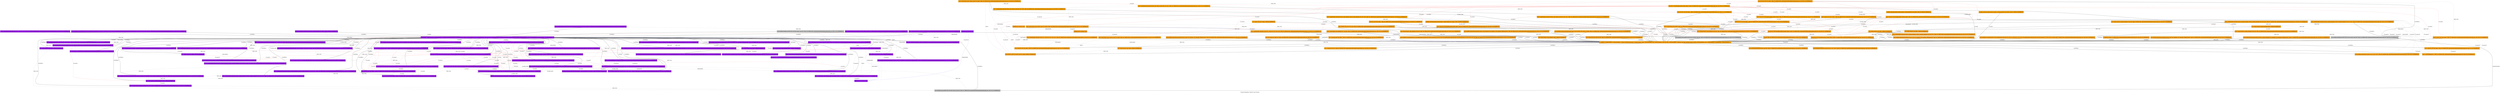 strict graph "Program Dependency Graph for 'main' function" {
label="Program Dependency Graph for 'main' function";
Node0x55dcabbe14e0 [fillcolor=purple, label="{GLOBAL_VALUE:@_notify_next_tag.inited = internal global i32 0, align 4, !dbg !0, DBGLOC  ENDDBGLOC}", shape="record", side="purple/purple", style=filled];
Node0x55a1f1fc6690 [fillcolor=orange, label="{  %3 = alloca %struct._tag, align 1, DBGLOC  ENDDBGLOC}", shape="record", side="orange/orange", style=filled];
Node0x55a1f1fc6d20 [fillcolor=orange, label="{  %35 = getelementptr inbounds %struct._tag, %struct._tag* %34, i32 0, i32 1, !dbg !133, DBGLOC file ./partitioned/multithreaded/orange/orange_rpc.c line 210 col 12 ENDDBGLOC}", shape="record", side="orange/orange", style=filled];
Node0x55dcabbc1950 [dbginfo="Name: xdc_blocking_recv on line 211 column 5 in file ./partitioned/multithreaded/purple/purple_rpc.c (local)", fillcolor="gray", label="{  call void @xdc_blocking_recv(i8* %37, i8* %38, %struct._tag* %4), !dbg !120, DBGLOC file ./partitioned/multithreaded/purple/purple_rpc.c line 211 col 5 ENDDBGLOC}", shape="record", side="purple/purple", style="filled"];
Node0x55a1f1fc65d0 [fillcolor=orange, label="{  call void @llvm.dbg.declare(metadata %struct._tag** %2, metadata !128, metadata !DIExpression()), !dbg !129, DBGLOC file ./partitioned/multithreaded/orange/orange_rpc.c line 148 col 32 ENDDBGLOC}", shape="record", side="orange/orange", style=filled];
Node0x55dcabbc1d40 [fillcolor=purple, label="{  %16 = getelementptr inbounds \{ i64, i32 \}, \{ i64, i32 \}* %7, i32 0, i32 0, !dbg !99, DBGLOC file ./partitioned/multithreaded/purple/purple_rpc.c line 196 col 19 ENDDBGLOC}", shape="record", side="purple/purple", style=filled];
Node0x55dcabbc1ec0 [fillcolor=purple, label="{  call void @llvm.var.annotation(i8* %8, i8* getelementptr inbounds ([12 x i8], [12 x i8]* @.str.3, i32 0, i32 0), i8* getelementptr inbounds ([48 x i8], [48 x i8]* @.str.1.4, i32 0, i32 0), i32 169), !dbg !81, DBGLOC file ./partitioned/multithreaded/purple/purple_rpc.c line 169 col 5 ENDDBGLOC}", shape="record", side="purple/purple", style=filled];
Node0x55a1f1faf310 [fillcolor=orange, label="{  %13 = call i8* @xdc_pub_socket(), !dbg !112, DBGLOC file ./partitioned/multithreaded/orange/orange_rpc.c line 190 col 19 ENDDBGLOC}", shape="record", side="orange/orange", style=filled];
Node0x55a1f1fe4610 [fillcolor=orange, label="{GLOBAL_VALUE:@_handle_nextrpc.ssocket = internal global i8* null, align 8, !dbg !47, DBGLOC  ENDDBGLOC}", shape="record", side="orange/orange", style=filled];
Node0x55a1f1fc6a80 [fillcolor=orange, label="{  %7 = alloca \{ i64, i32 \}, align 1, DBGLOC  ENDDBGLOC}", shape="record", side="orange/orange", style=filled];
Node0x55dcabbc29d0 [fillcolor=purple, label="{  %32 = getelementptr inbounds %struct._tag, %struct._tag* %31, i32 0, i32 2, !dbg !112, DBGLOC file ./partitioned/multithreaded/purple/purple_rpc.c line 202 col 22 ENDDBGLOC}", shape="record", side="purple/purple", style=filled];
Node0x55dcabbc17d0 [fillcolor=purple, label="{  %31 = load %struct._tag*, %struct._tag** %2, align 8, !dbg !111, DBGLOC file ./partitioned/multithreaded/purple/purple_rpc.c line 202 col 15 ENDDBGLOC}", shape="record", side="purple/purple", style=filled];
Node0x55dcabbc1e90 [fillcolor=purple, label="{  %11 = icmp ne i32 %10, 0, !dbg !92, DBGLOC file ./partitioned/multithreaded/purple/purple_rpc.c line 193 col 10 ENDDBGLOC}", shape="record", side="purple/purple", style=filled];
Node0x55dcabbc39e0 [color="blue", fillcolor=purple, label="{FORMAL_IN: 0 %struct._tag*}", shape="record", side="purple/purple", style=filled];
Node0x55a1f1fc68a0 [fillcolor=orange, label="{  %8 = bitcast %struct._nextrpc_datatype* %5 to i8*, !dbg !97, DBGLOC file ./partitioned/multithreaded/orange/orange_rpc.c line 169 col 5 ENDDBGLOC}", shape="record", side="orange/orange", style=filled];
Node0x55a1f1fc6780 [fillcolor=orange, label="{  %4 = alloca %struct._tag, align 1, DBGLOC  ENDDBGLOC}", shape="record", side="orange/orange", style=filled];
Node0x55dcabbc2e50 [fillcolor=purple, label="{\<\<ENTRY\>\> _notify_next_tag \<\<0x55dcabb6b140\> = distinct !DISubprogram(name: \"_notify_next_tag\", scope: \<0x55dcabb6c470\>, file: \<0x55dcabb6c470\>, line: 148, type: \<0x55dcabb6caa0\>, scopeLine: 148, flags: DIFlagPrototyped, spFlags: DISPFlagDefinition, unit: \<0x55dcabb6b258\>, retainedNodes: \<0x55dcabb6b050\>)\>}", shape="record", side="purple/purple", style=filled];
Node0x55a1f1fc6630 [fillcolor=orange, label="{  %30 = load %struct._tag*, %struct._tag** %2, align 8, !dbg !128, DBGLOC file ./partitioned/multithreaded/orange/orange_rpc.c line 209 col 5 ENDDBGLOC}", shape="record", side="orange/orange", style=filled];
Node0x55dcabbc2710 [fillcolor=purple, label="{  %20 = call i8* @xdc_sub_socket_non_blocking(i64 %17, i32 %19, i32 1000), !dbg !99, DBGLOC file ./partitioned/multithreaded/purple/purple_rpc.c line 196 col 19 ENDDBGLOC}", shape="record", side="purple/purple", style=filled];
Node0x55a1f1fc69c0 [fillcolor=orange, label="{  call void @llvm.dbg.declare(metadata %struct._okay_datatype* %6, metadata !159, metadata !DIExpression()), !dbg !165, DBGLOC file ./partitioned/multithreaded/orange/orange_rpc.c line 174 col 19 ENDDBGLOC}", shape="record", side="orange/orange", style=filled];
Node0x55a1f1fb0a80 [fillcolor=orange, label="{  store i32 %29, i32* %31, align 1, !dbg !130, DBGLOC file ./partitioned/multithreaded/orange/orange_rpc.c line 209 col 16 ENDDBGLOC}", shape="record", side="orange/orange", style=filled];
Node0x55a1f1fcb2d0 [fillcolor=orange, label="{  %20 = call i8* @xdc_sub_socket(i64 %17, i32 %19), !dbg !114, DBGLOC file ./partitioned/multithreaded/orange/orange_rpc.c line 191 col 19 ENDDBGLOC}", shape="record", side="orange/orange", style=filled];
Node0x55dcabbc1710 [fillcolor=purple, label="{  %23 = load %struct._tag*, %struct._tag** %2, align 8, !dbg !103, DBGLOC file ./partitioned/multithreaded/purple/purple_rpc.c line 200 col 15 ENDDBGLOC}", shape="record", side="purple/purple", style=filled];
Node0x55dcabbc23c0 [fillcolor=purple, label="{  %25 = load i32, i32* %24, align 1, !dbg !104, DBGLOC file ./partitioned/multithreaded/purple/purple_rpc.c line 200 col 22 ENDDBGLOC}", shape="record", side="purple/purple", style=filled];
Node0x55a1f1fc68d0 [fillcolor=orange, label="{  %28 = getelementptr inbounds %struct._nextrpc_datatype, %struct._nextrpc_datatype* %5, i32 0, i32 0, !dbg !127, DBGLOC file ./partitioned/multithreaded/orange/orange_rpc.c line 209 col 22 ENDDBGLOC}", shape="record", side="orange/orange", style=filled];
Node0x55dcabbc2100 [fillcolor=purple, label="{  store i32 %25, i32* %26, align 1, !dbg !106, DBGLOC file ./partitioned/multithreaded/purple/purple_rpc.c line 200 col 13 ENDDBGLOC}", shape="record", side="purple/purple", style=filled];
Node0x55a1f1fc66c0 [fillcolor=orange, label="{  call void @llvm.dbg.declare(metadata %struct._tag* %3, metadata !130, metadata !DIExpression()), !dbg !131, DBGLOC file ./partitioned/multithreaded/orange/orange_rpc.c line 164 col 14 ENDDBGLOC}", shape="record", side="orange/orange", style=filled];
Node0x55a1f1fc69f0 [fillcolor=orange, label="{  %9 = bitcast %struct._okay_datatype* %6 to i8*, !dbg !105, DBGLOC file ./partitioned/multithreaded/orange/orange_rpc.c line 174 col 5 ENDDBGLOC}", shape="record", side="orange/orange", style=filled];
Node0x55a1f1fc6f70 [fillcolor=orange, label="{  %39 = getelementptr inbounds %struct._tag, %struct._tag* %38, i32 0, i32 2, !dbg !137, DBGLOC file ./partitioned/multithreaded/orange/orange_rpc.c line 211 col 12 ENDDBGLOC}", shape="record", side="orange/orange", style=filled];
Node0x55dcabbc1860 [fillcolor=purple, label="{  call void @tag_write(%struct._tag* %3, i32 2, i32 2, i32 1), !dbg !82, DBGLOC file ./partitioned/multithreaded/purple/purple_rpc.c line 175 col 5 ENDDBGLOC}", shape="record", side="purple/purple", style=filled];
Node0x55a1f1fc6a20 [fillcolor=orange, label="{  %27 = bitcast %struct._okay_datatype* %6 to i8*, !dbg !125, DBGLOC file ./partitioned/multithreaded/orange/orange_rpc.c line 207 col 28 ENDDBGLOC}", shape="record", side="orange/orange", style=filled];
Node0x55dcabbc2450 [fillcolor=purple, label="{  %33 = load i32, i32* %32, align 1, !dbg !112, DBGLOC file ./partitioned/multithreaded/purple/purple_rpc.c line 202 col 22 ENDDBGLOC}", shape="record", side="purple/purple", style=filled];
Node0x55a1f1fc6960 [fillcolor=orange, label="{  %36 = getelementptr inbounds %struct._nextrpc_datatype, %struct._nextrpc_datatype* %5, i32 0, i32 2, !dbg !135, DBGLOC file ./partitioned/multithreaded/orange/orange_rpc.c line 211 col 22 ENDDBGLOC}", shape="record", side="orange/orange", style=filled];
Node0x55a1f1fc5980 [fillcolor=orange, label="{  store i32 1, i32* @_handle_nextrpc.inited, align 4, !dbg !110, DBGLOC file ./partitioned/multithreaded/orange/orange_rpc.c line 189 col 16 ENDDBGLOC}", shape="record", side="orange/orange", style=filled];
Node0x55a1f1fc5bc0 [fillcolor=orange, label="{  %33 = load i32, i32* %32, align 1, !dbg !131, DBGLOC file ./partitioned/multithreaded/orange/orange_rpc.c line 210 col 22 ENDDBGLOC}", shape="record", side="orange/orange", style=filled];
Node0x55dcabbc3260 [fillcolor=purple, label="{  ret void, !dbg !121, DBGLOC file ./partitioned/multithreaded/purple/purple_rpc.c line 214 col 1 ENDDBGLOC}", shape="record", side="purple/purple", style=filled];
Node0x55a1f1fc6a50 [fillcolor=orange, label="{  %25 = getelementptr inbounds %struct._okay_datatype, %struct._okay_datatype* %6, i32 0, i32 0, !dbg !122, DBGLOC file ./partitioned/multithreaded/orange/orange_rpc.c line 206 col 10 ENDDBGLOC}", shape="record", side="orange/orange", style=filled];
Node0x55a1f1fd1270 [fillcolor=orange, label="{GLOBAL_VALUE:@_handle_nextrpc.psocket = internal global i8* null, align 8, !dbg !44, DBGLOC  ENDDBGLOC}", shape="record", side="orange/orange", style=filled];
Node0x55dcabbc1c80 [fillcolor=purple, label="{  %9 = bitcast %struct._okay_datatype* %6 to i8*, !dbg !90, DBGLOC file ./partitioned/multithreaded/purple/purple_rpc.c line 179 col 5 ENDDBGLOC}", shape="record", side="purple/purple", style=filled];
Node0x55dcabbc1b00 [fillcolor=purple, label="{  %26 = getelementptr inbounds %struct._nextrpc_datatype, %struct._nextrpc_datatype* %5, i32 0, i32 0, !dbg !105, DBGLOC file ./partitioned/multithreaded/purple/purple_rpc.c line 200 col 9 ENDDBGLOC}", shape="record", side="purple/purple", style=filled];
Node0x55dcabbc2b10 [fillcolor=purple, label="{  %21 = call i32 @sleep(i32 1), !dbg !101, DBGLOC file ./partitioned/multithreaded/purple/purple_rpc.c line 197 col 9 ENDDBGLOC}", shape="record", side="purple/purple", style=filled];
Node0x55dcabbc2390 [fillcolor=purple, label="{  %17 = load i64, i64* %16, align 1, !dbg !99, DBGLOC file ./partitioned/multithreaded/purple/purple_rpc.c line 196 col 19 ENDDBGLOC}", shape="record", side="purple/purple", style=filled];
Node0x55dcabbc2740 [fillcolor=purple, label="{  call void @llvm.memcpy.p0i8.p0i8.i64(i8* align 1 %14, i8* align 1 %15, i64 12, i1 false), !dbg !99, DBGLOC file ./partitioned/multithreaded/purple/purple_rpc.c line 196 col 19 ENDDBGLOC}", shape="record", side="purple/purple", style=filled];
Node0x55dcabbc1680 [fillcolor=purple, label="{  store %struct._tag* %0, %struct._tag** %2, align 8, DBGLOC  ENDDBGLOC}", shape="record", side="purple/purple", style=filled];
Node0x55a1f1fc5db0 [fillcolor=orange, label="{  store i32 %37, i32* %39, align 1, !dbg !138, DBGLOC file ./partitioned/multithreaded/orange/orange_rpc.c line 211 col 16 ENDDBGLOC}", shape="record", side="orange/orange", style=filled];
Node0x55a1f1fc5ae0 [fillcolor=orange, label="{  %26 = load i8*, i8** @_handle_nextrpc.psocket, align 8, !dbg !124, DBGLOC file ./partitioned/multithreaded/orange/orange_rpc.c line 207 col 19 ENDDBGLOC}", shape="record", side="orange/orange", style=filled];
Node0x55a1f1fc6810 [annotation="TAG_NEXTRPC", dbginfo="Name: 5 on line 169 column 5 in file ./partitioned/multithreaded/orange/orange_rpc.c (local)", fillcolor=orange, label="{  %5 = alloca %struct._nextrpc_datatype, align 1, DBGLOC  ENDDBGLOC}", shape="record", side="orange/orange", style=filled];
Node0x55dcabbc1c20 [annotation="TAG_OKAY", dbginfo="Name: 6 on line 179 column 5 in file ./partitioned/multithreaded/purple/purple_rpc.c (local)", fillcolor=purple, label="{  %6 = alloca %struct._okay_datatype, align 1, DBGLOC  ENDDBGLOC}", shape="record", side="purple/purple", style=filled];
Node0x55dcabbc1dd0 [fillcolor=purple, label="{  store i32 1, i32* @_notify_next_tag.inited, align 4, !dbg !95, DBGLOC file ./partitioned/multithreaded/purple/purple_rpc.c line 194 col 16 ENDDBGLOC}", shape="record", side="purple/purple", style=filled];
Node0x55dcabbc25f0 [fillcolor=purple, label="{  %13 = call i8* @xdc_pub_socket(), !dbg !97, DBGLOC file ./partitioned/multithreaded/purple/purple_rpc.c line 195 col 19 ENDDBGLOC}", shape="record", side="purple/purple", style=filled];
Node0x55dcabbc2010 [fillcolor=purple, label="{  store i8* %13, i8** @_notify_next_tag.psocket, align 8, !dbg !98, DBGLOC file ./partitioned/multithreaded/purple/purple_rpc.c line 195 col 17 ENDDBGLOC}", shape="record", side="purple/purple", style=filled];
Node0x55a1f1fc6660 [fillcolor=orange, label="{  %38 = load %struct._tag*, %struct._tag** %2, align 8, !dbg !136, DBGLOC file ./partitioned/multithreaded/orange/orange_rpc.c line 211 col 5 ENDDBGLOC}", shape="record", side="orange/orange", style=filled];
Node0x55dcabbc25c0 [fillcolor=purple, label="{  %37 = load i8*, i8** @_notify_next_tag.ssocket, align 8, !dbg !118, DBGLOC file ./partitioned/multithreaded/purple/purple_rpc.c line 211 col 23 ENDDBGLOC}", shape="record", side="purple/purple", style=filled];
Node0x55a1f1fc6ae0 [fillcolor=orange, label="{  %16 = getelementptr inbounds \{ i64, i32 \}, \{ i64, i32 \}* %7, i32 0, i32 0, !dbg !114, DBGLOC file ./partitioned/multithreaded/orange/orange_rpc.c line 191 col 19 ENDDBGLOC}", shape="record", side="orange/orange", style=filled];
Node0x55dcabbc1da0 [fillcolor=purple, label="{  %18 = getelementptr inbounds \{ i64, i32 \}, \{ i64, i32 \}* %7, i32 0, i32 1, !dbg !99, DBGLOC file ./partitioned/multithreaded/purple/purple_rpc.c line 196 col 19 ENDDBGLOC}", shape="record", side="purple/purple", style=filled];
Node0x55a1f1fc6ab0 [fillcolor=orange, label="{  %14 = bitcast \{ i64, i32 \}* %7 to i8*, !dbg !114, DBGLOC file ./partitioned/multithreaded/orange/orange_rpc.c line 191 col 19 ENDDBGLOC}", shape="record", side="orange/orange", style=filled];
Node0x55dcabbc2420 [fillcolor=purple, label="{  %29 = load i32, i32* %28, align 1, !dbg !108, DBGLOC file ./partitioned/multithreaded/purple/purple_rpc.c line 201 col 22 ENDDBGLOC}", shape="record", side="purple/purple", style=filled];
Node0x55dcabbc1ad0 [fillcolor=purple, label="{  %30 = getelementptr inbounds %struct._nextrpc_datatype, %struct._nextrpc_datatype* %5, i32 0, i32 1, !dbg !109, DBGLOC file ./partitioned/multithreaded/purple/purple_rpc.c line 201 col 9 ENDDBGLOC}", shape="record", side="purple/purple", style=filled];
Node0x55a1f1fb3d80 [fillcolor=orange, label="{  br i1 %11, label %22, label %12, !dbg !109, DBGLOC file ./partitioned/multithreaded/orange/orange_rpc.c line 188 col 9 ENDDBGLOC}", shape="record", side="orange/orange", style=filled];
Node0x55a1f1fd4650 [fillcolor=orange, label="{GLOBAL_VALUE:@_handle_nextrpc.inited = internal global i32 0, align 4, !dbg !19, DBGLOC  ENDDBGLOC}", shape="record", side="orange/orange", style=filled];
Node0x55dcabbc1cb0 [fillcolor=purple, label="{  %7 = alloca \{ i64, i32 \}, align 1, DBGLOC  ENDDBGLOC}", shape="record", side="purple/purple", style=filled];
Node0x55a1f1fc6900 [fillcolor=orange, label="{  %24 = bitcast %struct._nextrpc_datatype* %5 to i8*, !dbg !119, DBGLOC file ./partitioned/multithreaded/orange/orange_rpc.c line 204 col 32 ENDDBGLOC}", shape="record", side="orange/orange", style=filled];
Node0x55dcabbc2590 [fillcolor=purple, label="{  %35 = load i8*, i8** @_notify_next_tag.psocket, align 8, !dbg !115, DBGLOC file ./partitioned/multithreaded/purple/purple_rpc.c line 210 col 19 ENDDBGLOC}", shape="record", side="purple/purple", style=filled];
Node0x55dcabbc1830 [fillcolor=purple, label="{  call void @llvm.dbg.declare(metadata %struct._tag* %3, metadata !105, metadata !DIExpression()), !dbg !106, DBGLOC file ./partitioned/multithreaded/purple/purple_rpc.c line 164 col 14 ENDDBGLOC}", shape="record", side="purple/purple", style=filled];
Node0x55dcabbc1ce0 [fillcolor=purple, label="{  %38 = bitcast %struct._okay_datatype* %6 to i8*, !dbg !119, DBGLOC file ./partitioned/multithreaded/purple/purple_rpc.c line 211 col 32 ENDDBGLOC}", shape="record", side="purple/purple", style=filled];
Node0x55a1f1fcb0a0 [fillcolor=orange, label="{  %23 = load i8*, i8** @_handle_nextrpc.ssocket, align 8, !dbg !118, DBGLOC file ./partitioned/multithreaded/orange/orange_rpc.c line 204 col 23 ENDDBGLOC}", shape="record", side="orange/orange", style=filled];
Node0x55dcabbc18f0 [fillcolor=purple, label="{  call void @llvm.dbg.declare(metadata %struct._tag* %4, metadata !107, metadata !DIExpression()), !dbg !108, DBGLOC file ./partitioned/multithreaded/purple/purple_rpc.c line 165 col 14 ENDDBGLOC}", shape="record", side="purple/purple", style=filled];
Node0x55a1f1fcb5f0 [fillcolor=orange, label="{  %31 = getelementptr inbounds %struct._tag, %struct._tag* %30, i32 0, i32 0, !dbg !129, DBGLOC file ./partitioned/multithreaded/orange/orange_rpc.c line 209 col 12 ENDDBGLOC}", shape="record", side="orange/orange", style=filled];
Node0x55a1f1fc6b40 [fillcolor=orange, label="{  %18 = getelementptr inbounds \{ i64, i32 \}, \{ i64, i32 \}* %7, i32 0, i32 1, !dbg !114, DBGLOC file ./partitioned/multithreaded/orange/orange_rpc.c line 191 col 19 ENDDBGLOC}", shape="record", side="orange/orange", style=filled];
Node0x55dcabbc1890 [fillcolor=purple, label="{  %4 = alloca %struct._tag, align 1, DBGLOC  ENDDBGLOC}", shape="record", side="purple/purple", style=filled];
Node0x55dcabbc1650 [fillcolor=purple, label="{  %2 = alloca %struct._tag*, align 8, DBGLOC  ENDDBGLOC}", shape="record", side="purple/purple", style=filled];
Node0x55dcabbc2970 [fillcolor=purple, label="{  %28 = getelementptr inbounds %struct._tag, %struct._tag* %27, i32 0, i32 1, !dbg !108, DBGLOC file ./partitioned/multithreaded/purple/purple_rpc.c line 201 col 22 ENDDBGLOC}", shape="record", side="purple/purple", style=filled];
Node0x55a1f1fcb210 [fillcolor=orange, label="{  call void @llvm.var.annotation(i8* %8, i8* getelementptr inbounds ([12 x i8], [12 x i8]* @.str.4, i32 0, i32 0), i8* getelementptr inbounds ([48 x i8], [48 x i8]* @.str.1.5, i32 0, i32 0), i32 169), !dbg !97, DBGLOC file ./partitioned/multithreaded/orange/orange_rpc.c line 169 col 5 ENDDBGLOC}", shape="record", side="orange/orange", style=filled];
Node0x55dcabbc2e80 [fillcolor=purple, label="{  br label %22, !dbg !102, DBGLOC file ./partitioned/multithreaded/purple/purple_rpc.c line 198 col 5 ENDDBGLOC}", shape="record", side="purple/purple", style=filled];
Node0x55a1f1fcc300 [fillcolor=orange, label="{  store i32 %33, i32* %35, align 1, !dbg !134, DBGLOC file ./partitioned/multithreaded/orange/orange_rpc.c line 210 col 16 ENDDBGLOC}", shape="record", side="orange/orange", style=filled];
Node0x55a1f1fc5b50 [fillcolor=orange, label="{  %29 = load i32, i32* %28, align 1, !dbg !127, DBGLOC file ./partitioned/multithreaded/orange/orange_rpc.c line 209 col 22 ENDDBGLOC}", shape="record", side="orange/orange", style=filled];
Node0x55a1f1fcb030 [fillcolor=orange, label="{  %17 = load i64, i64* %16, align 1, !dbg !114, DBGLOC file ./partitioned/multithreaded/orange/orange_rpc.c line 191 col 19 ENDDBGLOC}", shape="record", side="orange/orange", style=filled];
Node0x55dcabbc1f20 [fillcolor=purple, label="{  call void @llvm.var.annotation(i8* %9, i8* getelementptr inbounds ([9 x i8], [9 x i8]* @.str.2.5, i32 0, i32 0), i8* getelementptr inbounds ([48 x i8], [48 x i8]* @.str.1.4, i32 0, i32 0), i32 179), !dbg !90, DBGLOC file ./partitioned/multithreaded/purple/purple_rpc.c line 179 col 5 ENDDBGLOC}", shape="record", side="purple/purple", style=filled];
Node0x55a1f1fc67b0 [fillcolor=orange, label="{  call void @llvm.dbg.declare(metadata %struct._tag* %4, metadata !132, metadata !DIExpression()), !dbg !133, DBGLOC file ./partitioned/multithreaded/orange/orange_rpc.c line 165 col 14 ENDDBGLOC}", shape="record", side="orange/orange", style=filled];
Node0x55a1f1fb1350 [fillcolor=orange, label="{  call void @llvm.var.annotation(i8* %9, i8* getelementptr inbounds ([9 x i8], [9 x i8]* @.str.2.6, i32 0, i32 0), i8* getelementptr inbounds ([48 x i8], [48 x i8]* @.str.1.5, i32 0, i32 0), i32 174), !dbg !105, DBGLOC file ./partitioned/multithreaded/orange/orange_rpc.c line 174 col 5 ENDDBGLOC}", shape="record", side="orange/orange", style=filled];
Node0x55a1f1fc6930 [fillcolor=orange, label="{  %32 = getelementptr inbounds %struct._nextrpc_datatype, %struct._nextrpc_datatype* %5, i32 0, i32 1, !dbg !131, DBGLOC file ./partitioned/multithreaded/orange/orange_rpc.c line 210 col 22 ENDDBGLOC}", shape="record", side="orange/orange", style=filled];
Node0x55dcabbc1980 [fillcolor=purple, label="{  %15 = bitcast %struct._tag* %4 to i8*, !dbg !99, DBGLOC file ./partitioned/multithreaded/purple/purple_rpc.c line 196 col 19 ENDDBGLOC}", shape="record", side="purple/purple", style=filled];
Node0x55a1f1fb0a50 [fillcolor=orange, label="{  store i32 0, i32* %25, align 1, !dbg !123, DBGLOC file ./partitioned/multithreaded/orange/orange_rpc.c line 206 col 12 ENDDBGLOC}", shape="record", side="orange/orange", style=filled];
Node0x55dcabbc2190 [fillcolor=purple, label="{  br i1 %11, label %22, label %12, !dbg !94, DBGLOC file ./partitioned/multithreaded/purple/purple_rpc.c line 193 col 9 ENDDBGLOC}", shape="record", side="purple/purple", style=filled];
Node0x55a1f1fb6440 [color="blue", fillcolor=orange, label="{FORMAL_IN: 0 %struct._tag*}", shape="record", side="orange/orange", style=filled];
Node0x55dcabbc1d70 [fillcolor=purple, label="{  %10 = load i32, i32* @_notify_next_tag.inited, align 4, !dbg !92, DBGLOC file ./partitioned/multithreaded/purple/purple_rpc.c line 193 col 10 ENDDBGLOC}", shape="record", side="purple/purple", style=filled];
Node0x55a1f1fb6600 [color="blue", fillcolor=orange, label="{FORMAL_OUT: 0 %struct._tag*}", shape="record", side="orange/orange", style=filled];
Node0x55dcabbc1a70 [fillcolor=purple, label="{  call void @llvm.dbg.declare(metadata %struct._nextrpc_datatype* %5, metadata !109, metadata !DIExpression()), !dbg !132, DBGLOC file ./partitioned/multithreaded/purple/purple_rpc.c line 169 col 22 ENDDBGLOC}", shape="record", side="purple/purple", style=filled];
Node0x55dcabbc16b0 [fillcolor=purple, label="{  call void @llvm.dbg.declare(metadata %struct._tag** %2, metadata !103, metadata !DIExpression()), !dbg !104, DBGLOC file ./partitioned/multithreaded/purple/purple_rpc.c line 148 col 33 ENDDBGLOC}", shape="record", side="purple/purple", style=filled];
Node0x55a1f1fc6b10 [fillcolor=orange, label="{  %10 = load i32, i32* @_handle_nextrpc.inited, align 4, !dbg !107, DBGLOC file ./partitioned/multithreaded/orange/orange_rpc.c line 188 col 10 ENDDBGLOC}", shape="record", side="orange/orange", style=filled];
Node0x55dcabbebd60 [fillcolor=purple, label="{GLOBAL_VALUE:@_notify_next_tag.psocket = internal global i8* null, align 8, !dbg !26, DBGLOC  ENDDBGLOC}", shape="record", side="purple/purple", style=filled];
Node0x55a1f1fc6990 [annotation="TAG_OKAY", dbginfo="Name: 6 on line 174 column 5 in file ./partitioned/multithreaded/orange/orange_rpc.c (local)", fillcolor=orange, label="{  %6 = alloca %struct._okay_datatype, align 1, DBGLOC  ENDDBGLOC}", shape="record", side="orange/orange", style=filled];
Node0x55a1f1fc73c0 [fillcolor=orange, label="{  br label %22, !dbg !117, DBGLOC file ./partitioned/multithreaded/orange/orange_rpc.c line 193 col 5 ENDDBGLOC}", shape="record", side="orange/orange", style=filled];
Node0x55dcabbc1c50 [fillcolor=purple, label="{  call void @llvm.dbg.declare(metadata %struct._okay_datatype* %6, metadata !135, metadata !DIExpression()), !dbg !141, DBGLOC file ./partitioned/multithreaded/purple/purple_rpc.c line 179 col 19 ENDDBGLOC}", shape="record", side="purple/purple", style=filled];
Node0x55dcabbc1d10 [fillcolor=purple, label="{  %14 = bitcast \{ i64, i32 \}* %7 to i8*, !dbg !99, DBGLOC file ./partitioned/multithreaded/purple/purple_rpc.c line 196 col 19 ENDDBGLOC}", shape="record", side="purple/purple", style=filled];
Node0x55dcabbc16e0 [fillcolor=purple, label="{  %27 = load %struct._tag*, %struct._tag** %2, align 8, !dbg !107, DBGLOC file ./partitioned/multithreaded/purple/purple_rpc.c line 201 col 15 ENDDBGLOC}", shape="record", side="purple/purple", style=filled];
Node0x55dcabbc2160 [fillcolor=purple, label="{  store i32 %33, i32* %34, align 1, !dbg !114, DBGLOC file ./partitioned/multithreaded/purple/purple_rpc.c line 202 col 13 ENDDBGLOC}", shape="record", side="purple/purple", style=filled];
Node0x55dcabbc2040 [fillcolor=purple, label="{  store i8* %20, i8** @_notify_next_tag.ssocket, align 8, !dbg !100, DBGLOC file ./partitioned/multithreaded/purple/purple_rpc.c line 196 col 17 ENDDBGLOC}", shape="record", side="purple/purple", style=filled];
Node0x55dcabbc3aa0 [color="blue", fillcolor=purple, label="{FORMAL_OUT: 0 %struct._tag*}", shape="record", side="purple/purple", style=filled];
Node0x55a1f1fc7750 [fillcolor=orange, label="{  ret void, !dbg !139, DBGLOC file ./partitioned/multithreaded/orange/orange_rpc.c line 212 col 1 ENDDBGLOC}", shape="record", side="orange/orange", style=filled];
Node0x55a1f1fc5d00 [fillcolor=orange, label="{  store i8* %13, i8** @_handle_nextrpc.psocket, align 8, !dbg !113, DBGLOC file ./partitioned/multithreaded/orange/orange_rpc.c line 190 col 17 ENDDBGLOC}", shape="record", side="orange/orange", style=filled];
Node0x55dcabbc1b30 [fillcolor=purple, label="{  %34 = getelementptr inbounds %struct._nextrpc_datatype, %struct._nextrpc_datatype* %5, i32 0, i32 2, !dbg !113, DBGLOC file ./partitioned/multithreaded/purple/purple_rpc.c line 202 col 9 ENDDBGLOC}", shape="record", side="purple/purple", style=filled];
Node0x55a1f1fc6870 [fillcolor=orange, label="{  call void @llvm.dbg.declare(metadata %struct._nextrpc_datatype* %5, metadata !134, metadata !DIExpression()), !dbg !157, DBGLOC file ./partitioned/multithreaded/orange/orange_rpc.c line 169 col 22 ENDDBGLOC}", shape="record", side="orange/orange", style=filled];
Node0x55dcabbc1aa0 [fillcolor=purple, label="{  %8 = bitcast %struct._nextrpc_datatype* %5 to i8*, !dbg !81, DBGLOC file ./partitioned/multithreaded/purple/purple_rpc.c line 169 col 5 ENDDBGLOC}", shape="record", side="purple/purple", style=filled];
Node0x55a1f1fb2540 [fillcolor=orange, label="{  store i8* %20, i8** @_handle_nextrpc.ssocket, align 8, !dbg !115, DBGLOC file ./partitioned/multithreaded/orange/orange_rpc.c line 191 col 17 ENDDBGLOC}", shape="record", side="orange/orange", style=filled];
Node0x55a1f1fcb300 [fillcolor=orange, label="{  call void @llvm.memcpy.p0i8.p0i8.i64(i8* align 1 %14, i8* align 1 %15, i64 12, i1 false), !dbg !114, DBGLOC file ./partitioned/multithreaded/orange/orange_rpc.c line 191 col 19 ENDDBGLOC}", shape="record", side="orange/orange", style=filled];
Node0x55a1f1fc6750 [fillcolor=orange, label="{  %15 = bitcast %struct._tag* %3 to i8*, !dbg !114, DBGLOC file ./partitioned/multithreaded/orange/orange_rpc.c line 191 col 19 ENDDBGLOC}", shape="record", side="orange/orange", style=filled];
Node0x55dcabbc1a40 [annotation="TAG_NEXTRPC", dbginfo="Name: 5 on line 169 column 5 in file ./partitioned/multithreaded/purple/purple_rpc.c (local)", fillcolor=purple, label="{  %5 = alloca %struct._nextrpc_datatype, align 1, DBGLOC  ENDDBGLOC}", shape="record", side="purple/purple", style=filled];
Node0x55dcabbc2800 [fillcolor=purple, label="{  %24 = getelementptr inbounds %struct._tag, %struct._tag* %23, i32 0, i32 0, !dbg !104, DBGLOC file ./partitioned/multithreaded/purple/purple_rpc.c line 200 col 22 ENDDBGLOC}", shape="record", side="purple/purple", style=filled];
Node0x55a1f1fc6720 [dbginfo="Name: xdc_blocking_recv on line 204 column 5 in file ./partitioned/multithreaded/orange/orange_rpc.c (local)", fillcolor="gray", label="{  call void @xdc_blocking_recv(i8* %23, i8* %24, %struct._tag* %3), !dbg !120, DBGLOC file ./partitioned/multithreaded/orange/orange_rpc.c line 204 col 5 ENDDBGLOC}", shape="record", side="orange/orange", style="filled"];
Node0x55a1f1fc6840 [dbginfo="Name: xdc_asyn_send on line 207 column 5 in file ./partitioned/multithreaded/orange/orange_rpc.c (local)", fillcolor="gray", label="{  call void @xdc_asyn_send(i8* %26, i8* %27, %struct._tag* %4), !dbg !126, DBGLOC file ./partitioned/multithreaded/orange/orange_rpc.c line 207 col 5 ENDDBGLOC}", shape="record", side="orange/orange", style="filled"];
Node0x55dcabbc1920 [fillcolor=purple, label="{  call void @tag_write(%struct._tag* %4, i32 1, i32 1, i32 2), !dbg !91, DBGLOC file ./partitioned/multithreaded/purple/purple_rpc.c line 185 col 5 ENDDBGLOC}", shape="record", side="purple/purple", style=filled];
Node0x55a1f1fc6600 [fillcolor=orange, label="{  %34 = load %struct._tag*, %struct._tag** %2, align 8, !dbg !132, DBGLOC file ./partitioned/multithreaded/orange/orange_rpc.c line 210 col 5 ENDDBGLOC}", shape="record", side="orange/orange", style=filled];
Node0x55dcabbc2130 [fillcolor=purple, label="{  store i32 %29, i32* %30, align 1, !dbg !110, DBGLOC file ./partitioned/multithreaded/purple/purple_rpc.c line 201 col 13 ENDDBGLOC}", shape="record", side="purple/purple", style=filled];
Node0x55dcabbfce90 [fillcolor=purple, label="{GLOBAL_VALUE:@_notify_next_tag.ssocket = internal global i8* null, align 8, !dbg !29, DBGLOC  ENDDBGLOC}", shape="record", side="purple/purple", style=filled];
Node0x55dcabbc1800 [fillcolor=purple, label="{  %3 = alloca %struct._tag, align 1, DBGLOC  ENDDBGLOC}", shape="record", side="purple/purple", style=filled];
Node0x55a1f1fc7350 [fillcolor=orange, label="{\<\<ENTRY\>\> _handle_nextrpc \<\<0x55a1f1f5be80\> = distinct !DISubprogram(name: \"_handle_nextrpc\", scope: \<0x55a1f1f5d6a0\>, file: \<0x55a1f1f5d6a0\>, line: 148, type: \<0x55a1f1f5d890\>, scopeLine: 148, flags: DIFlagPrototyped, spFlags: DISPFlagDefinition, unit: \<0x55a1f1f5bd18\>, retainedNodes: \<0x55a1f1f54880\>)\>}", shape="record", side="orange/orange", style=filled];
Node0x55a1f1fc6570 [fillcolor=orange, label="{  %2 = alloca %struct._tag*, align 8, DBGLOC  ENDDBGLOC}", shape="record", side="orange/orange", style=filled];
Node0x55dcabbc1bf0 [fillcolor=purple, label="{  %36 = bitcast %struct._nextrpc_datatype* %5 to i8*, !dbg !116, DBGLOC file ./partitioned/multithreaded/purple/purple_rpc.c line 210 col 28 ENDDBGLOC}", shape="record", side="purple/purple", style=filled];
Node0x55a1f1fc67e0 [fillcolor=orange, label="{  call void @tag_write(%struct._tag* %4, i32 1, i32 1, i32 2), !dbg !121, DBGLOC file ./partitioned/multithreaded/orange/orange_rpc.c line 205 col 5 ENDDBGLOC}", shape="record", side="orange/orange", style=filled];
Node0x55a1f1faf090 [fillcolor=orange, label="{  %37 = load i32, i32* %36, align 1, !dbg !135, DBGLOC file ./partitioned/multithreaded/orange/orange_rpc.c line 211 col 22 ENDDBGLOC}", shape="record", side="orange/orange", style=filled];
Node0x55a1f1fc66f0 [fillcolor=orange, label="{  call void @tag_write(%struct._tag* %3, i32 2, i32 2, i32 1), !dbg !106, DBGLOC file ./partitioned/multithreaded/orange/orange_rpc.c line 180 col 5 ENDDBGLOC}", shape="record", side="orange/orange", style=filled];
Node0x55dcabbc23f0 [fillcolor=purple, label="{  %19 = load i32, i32* %18, align 1, !dbg !99, DBGLOC file ./partitioned/multithreaded/purple/purple_rpc.c line 196 col 19 ENDDBGLOC}", shape="record", side="purple/purple", style=filled];
Node0x55dcabbc18c0 [dbginfo="Name: xdc_asyn_send on line 210 column 5 in file ./partitioned/multithreaded/purple/purple_rpc.c (local)", fillcolor="gray", label="{  call void @xdc_asyn_send(i8* %35, i8* %36, %struct._tag* %3), !dbg !117, DBGLOC file ./partitioned/multithreaded/purple/purple_rpc.c line 210 col 5 ENDDBGLOC}", shape="record", side="purple/purple", style="filled"];
Node0x55a1f1fc5a30 [fillcolor=orange, label="{  %19 = load i32, i32* %18, align 1, !dbg !114, DBGLOC file ./partitioned/multithreaded/orange/orange_rpc.c line 191 col 19 ENDDBGLOC}", shape="record", side="orange/orange", style=filled];
Node0x55a1f1fc5cd0 [fillcolor=orange, label="{  %11 = icmp ne i32 %10, 0, !dbg !107, DBGLOC file ./partitioned/multithreaded/orange/orange_rpc.c line 188 col 10 ENDDBGLOC}", shape="record", side="orange/orange", style=filled];
Node0x55a1f1fcb480 [fillcolor=orange, label="{  %21 = call i32 @sleep(i32 1), !dbg !116, DBGLOC file ./partitioned/multithreaded/orange/orange_rpc.c line 192 col 9 ENDDBGLOC}", shape="record", side="orange/orange", style=filled];
Node0x55a1f1fd5600 [fillcolor=orange, label="{  call void @_handle_nextrpc(%struct._tag* %5), !dbg !72, DBGLOC file ./partitioned/multithreaded/orange/orange_rpc.c line 336 col 1 ENDDBGLOC}", shape="record", side="orange/orange", style=filled];
Node0x55a1f1fc65a0 [fillcolor=orange, label="{  store %struct._tag* %0, %struct._tag** %2, align 8, DBGLOC  ENDDBGLOC}", shape="record", side="orange/orange", style=filled];
N [pos="0,25!", shape=polygon, side=green, style=invis];
S [pos="0,-25!", shape=polygon, side=orange, style=invis];
Node0x55dcabbe14e0 -- Node0x55dcabbc2e50  [label="{SCOPE}"];
Node0x55dcabbe14e0 -- Node0x55dcabbc1dd0  [label="{GLOBAL_DEP}", style="dotted"];
Node0x55dcabbe14e0 -- Node0x55dcabbc1d70  [label="{GLOBAL_DEP}", style="dotted"];
Node0x55dcabbe14e0 -- N  [style=invis];
Node0x55a1f1fc6690 -- Node0x55a1f1fc66c0  [label="{DEF_USE}", style="dotted"];
Node0x55a1f1fc6690 -- Node0x55a1f1fc66f0  [label="{DEF_USE}", style="dotted"];
Node0x55a1f1fc6690 -- Node0x55a1f1fc6750  [color="red", label="{D_ALIAS}", penwidth="2.0", style="dotted"];
Node0x55a1f1fc6690 -- Node0x55a1f1fc6720  [label="{DEF_USE}", style="dotted"];
Node0x55a1f1fc6690 -- Node0x55a1f1fc7350  [label="{CONTROL}"];
Node0x55a1f1fc6d20 -- Node0x55a1f1fc6600  [label="{DEF_USE}", style="dotted"];
Node0x55a1f1fc6d20 -- Node0x55a1f1fcc300  [label="{DEF_USE}", style="dotted"];
Node0x55a1f1fc6d20 -- Node0x55a1f1fc7350  [label="{CONTROL}"];
Node0x55a1f1fc6d20 -- S  [style=invis];
Node0x55dcabbc1950 -- Node0x55a1f1fc6840  [label="{CROSSDOMAIN}"];
Node0x55dcabbc1950 -- Node0x55dcabbc1890  [label="{DEF_USE}", style="dotted"];
Node0x55dcabbc1950 -- Node0x55dcabbc1ce0  [label="{DEF_USE}", style="dotted"];
Node0x55dcabbc1950 -- Node0x55dcabbc25c0  [label="{DEF_USE}", style="dotted"];
Node0x55dcabbc1950 -- Node0x55dcabbc2e50  [label="{CONTROL}"];
Node0x55a1f1fc65d0 -- Node0x55a1f1fc6570  [label="{DEF_USE}", style="dotted"];
Node0x55a1f1fc65d0 -- Node0x55a1f1fc7350  [label="{CONTROL}"];
Node0x55a1f1fc65d0 -- S  [style=invis];
Node0x55dcabbc1d40 -- Node0x55dcabbc1cb0  [label="{DEF_USE}", style="dotted"];
Node0x55dcabbc1d40 -- Node0x55dcabbc2390  [label="{DATA_READ}", style="dotted"];
Node0x55dcabbc1d40 -- Node0x55dcabbc2e50  [label="{CONTROL}"];
Node0x55dcabbc1d40 -- N  [style=invis];
Node0x55dcabbc1ec0 -- Node0x55dcabbc1aa0  [label="{DEF_USE}", style="dotted"];
Node0x55dcabbc1ec0 -- Node0x55dcabbc2e50  [label="{CONTROL}"];
Node0x55dcabbc1ec0 -- N  [style=invis];
Node0x55a1f1faf310 -- Node0x55a1f1fc5d00  [label="{DEF_USE}", style="dotted"];
Node0x55a1f1faf310 -- Node0x55a1f1fc7350  [label="{CONTROL}"];
Node0x55a1f1faf310 -- S  [style=invis];
Node0x55a1f1fe4610 -- Node0x55a1f1fc7350  [label="{SCOPE}"];
Node0x55a1f1fe4610 -- Node0x55a1f1fcb0a0  [label="{GLOBAL_DEP}", style="dotted"];
Node0x55a1f1fe4610 -- Node0x55a1f1fb2540  [label="{GLOBAL_DEP}", style="dotted"];
Node0x55a1f1fe4610 -- S  [style=invis];
Node0x55a1f1fc6a80 -- Node0x55a1f1fc6ab0  [color="red", label="{D_ALIAS}", penwidth="2.0", style="dotted"];
Node0x55a1f1fc6a80 -- Node0x55a1f1fc6ae0  [label="{DEF_USE}", style="dotted"];
Node0x55a1f1fc6a80 -- Node0x55a1f1fc6b40  [label="{DEF_USE}", style="dotted"];
Node0x55a1f1fc6a80 -- Node0x55a1f1fcb030  [label="{D_general}", style="dotted"];
Node0x55a1f1fc6a80 -- Node0x55a1f1fc5a30  [label="{D_general}", style="dotted"];
Node0x55a1f1fc6a80 -- Node0x55a1f1fc7350  [label="{CONTROL}"];
Node0x55a1f1fc6a80 -- S  [style=invis];
Node0x55dcabbc29d0 -- Node0x55dcabbc17d0  [label="{DEF_USE}", style="dotted"];
Node0x55dcabbc29d0 -- Node0x55dcabbc2450  [label="{DATA_READ}", style="dotted"];
Node0x55dcabbc29d0 -- Node0x55dcabbc2e50  [label="{CONTROL}"];
Node0x55dcabbc29d0 -- N  [style=invis];
Node0x55dcabbc17d0 -- Node0x55dcabbc1650  [label="{DATA_READ}", style="dotted"];
Node0x55dcabbc17d0 -- Node0x55dcabbc1680  [label="{RAW}", style="dotted"];
Node0x55dcabbc17d0 -- Node0x55dcabbc1dd0  [color="red", label="{D_ALIAS}", penwidth="2.0", style="dotted"];
Node0x55dcabbc17d0 -- Node0x55dcabbc3aa0  [label="{D_general}", style="dotted"];
Node0x55dcabbc17d0 -- Node0x55dcabbc2e50  [label="{CONTROL}"];
Node0x55dcabbc17d0 -- N  [style=invis];
Node0x55dcabbc1e90 -- Node0x55dcabbc1d70  [label="{DEF_USE}", style="dotted"];
Node0x55dcabbc1e90 -- Node0x55dcabbc2190  [label="{DEF_USE}", style="dotted"];
Node0x55dcabbc1e90 -- Node0x55dcabbc2e50  [label="{CONTROL}"];
Node0x55dcabbc1e90 -- N  [style=invis];
Node0x55dcabbc39e0 -- Node0x55dcabbc2e50  [color="blue", label="{PARAMETER}", style="dashed"];
Node0x55dcabbc39e0 -- Node0x55dcabbc3aa0  [color="blue", label="{PARAMETER}", style="dashed"];
Node0x55dcabbc39e0 -- Node0x55dcabbc1680  [label="{D_general}", style="dotted"];
Node0x55dcabbc39e0 -- N  [style=invis];
Node0x55a1f1fc68a0 -- Node0x55a1f1fc6810  [color="red", label="{D_ALIAS}", penwidth="2.0", style="dotted"];
Node0x55a1f1fc68a0 -- Node0x55a1f1fcb210  [label="{DEF_USE}", style="dotted"];
Node0x55a1f1fc68a0 -- Node0x55a1f1fc7350  [label="{CONTROL}"];
Node0x55a1f1fc68a0 -- S  [style=invis];
Node0x55a1f1fc6780 -- Node0x55a1f1fc67b0  [label="{DEF_USE}", style="dotted"];
Node0x55a1f1fc6780 -- Node0x55a1f1fc67e0  [label="{DEF_USE}", style="dotted"];
Node0x55a1f1fc6780 -- Node0x55a1f1fc6840  [label="{DEF_USE}", style="dotted"];
Node0x55a1f1fc6780 -- Node0x55a1f1fc7350  [label="{CONTROL}"];
Node0x55dcabbc2e50 -- Node0x55dcabbc1650  [label="{CONTROL}"];
Node0x55dcabbc2e50 -- Node0x55dcabbc1800  [label="{CONTROL}"];
Node0x55dcabbc2e50 -- Node0x55dcabbc1890  [label="{CONTROL}"];
Node0x55dcabbc2e50 -- Node0x55dcabbc1a40  [label="{CONTROL}"];
Node0x55dcabbc2e50 -- Node0x55dcabbc1c20  [label="{CONTROL}"];
Node0x55dcabbc2e50 -- Node0x55dcabbc1cb0  [label="{CONTROL}"];
Node0x55dcabbc2e50 -- Node0x55dcabbc1680  [label="{CONTROL}"];
Node0x55dcabbc2e50 -- Node0x55dcabbc16b0  [label="{CONTROL}"];
Node0x55dcabbc2e50 -- Node0x55dcabbc1830  [label="{CONTROL}"];
Node0x55dcabbc2e50 -- Node0x55dcabbc18f0  [label="{CONTROL}"];
Node0x55dcabbc2e50 -- Node0x55dcabbc1a70  [label="{CONTROL}"];
Node0x55dcabbc2e50 -- Node0x55dcabbc1aa0  [label="{CONTROL}"];
Node0x55dcabbc2e50 -- Node0x55dcabbc1860  [label="{CONTROL}"];
Node0x55dcabbc2e50 -- Node0x55dcabbc1c50  [label="{CONTROL}"];
Node0x55dcabbc2e50 -- Node0x55dcabbc1c80  [label="{CONTROL}"];
Node0x55dcabbc2e50 -- Node0x55dcabbc1f20  [label="{CONTROL}"];
Node0x55dcabbc2e50 -- Node0x55dcabbc1920  [label="{CONTROL}"];
Node0x55dcabbc2e50 -- Node0x55dcabbc1d70  [label="{CONTROL}"];
Node0x55dcabbc2e50 -- Node0x55dcabbc2190  [label="{CONTROL}"];
Node0x55dcabbc2e50 -- Node0x55dcabbc1dd0  [label="{CONTROL}"];
Node0x55dcabbc2e50 -- Node0x55dcabbc25f0  [label="{CONTROL}"];
Node0x55dcabbc2e50 -- Node0x55dcabbc2010  [label="{CONTROL}"];
Node0x55dcabbc2e50 -- Node0x55dcabbc1d10  [label="{CONTROL}"];
Node0x55dcabbc2e50 -- Node0x55dcabbc1980  [label="{CONTROL}"];
Node0x55dcabbc2e50 -- Node0x55dcabbc2740  [label="{CONTROL}"];
Node0x55dcabbc2e50 -- Node0x55dcabbc2390  [label="{CONTROL}"];
Node0x55dcabbc2e50 -- Node0x55dcabbc1da0  [label="{CONTROL}"];
Node0x55dcabbc2e50 -- Node0x55dcabbc23f0  [label="{CONTROL}"];
Node0x55dcabbc2e50 -- Node0x55dcabbc2710  [label="{CONTROL}"];
Node0x55dcabbc2e50 -- Node0x55dcabbc2040  [label="{CONTROL}"];
Node0x55dcabbc2e50 -- Node0x55dcabbc2b10  [label="{CONTROL}"];
Node0x55dcabbc2e50 -- Node0x55dcabbc2e80  [label="{CONTROL}"];
Node0x55dcabbc2e50 -- Node0x55dcabbc1710  [label="{CONTROL}"];
Node0x55dcabbc2e50 -- Node0x55dcabbc2800  [label="{CONTROL}"];
Node0x55dcabbc2e50 -- Node0x55dcabbc23c0  [label="{CONTROL}"];
Node0x55dcabbc2e50 -- Node0x55dcabbc1b00  [label="{CONTROL}"];
Node0x55dcabbc2e50 -- Node0x55dcabbc2100  [label="{CONTROL}"];
Node0x55dcabbc2e50 -- Node0x55dcabbc16e0  [label="{CONTROL}"];
Node0x55dcabbc2e50 -- Node0x55dcabbc2970  [label="{CONTROL}"];
Node0x55dcabbc2e50 -- Node0x55dcabbc2420  [label="{CONTROL}"];
Node0x55dcabbc2e50 -- Node0x55dcabbc1ad0  [label="{CONTROL}"];
Node0x55dcabbc2e50 -- Node0x55dcabbc2130  [label="{CONTROL}"];
Node0x55dcabbc2e50 -- Node0x55dcabbc2450  [label="{CONTROL}"];
Node0x55dcabbc2e50 -- Node0x55dcabbc1b30  [label="{CONTROL}"];
Node0x55dcabbc2e50 -- Node0x55dcabbc2160  [label="{CONTROL}"];
Node0x55dcabbc2e50 -- Node0x55dcabbc2590  [label="{CONTROL}"];
Node0x55dcabbc2e50 -- Node0x55dcabbc1bf0  [label="{CONTROL}"];
Node0x55dcabbc2e50 -- Node0x55dcabbc18c0  [label="{CONTROL}"];
Node0x55dcabbc2e50 -- Node0x55dcabbc25c0  [label="{CONTROL}"];
Node0x55dcabbc2e50 -- Node0x55dcabbc1ce0  [label="{CONTROL}"];
Node0x55dcabbc2e50 -- Node0x55dcabbc3260  [label="{CONTROL}"];
Node0x55dcabbc2e50 -- Node0x55dcabbc3aa0  [color="blue", label="{PARAMETER}", style="dashed"];
Node0x55dcabbc2e50 -- Node0x55dcabbebd60  [label="{SCOPE}"];
Node0x55dcabbc2e50 -- Node0x55dcabbfce90  [label="{SCOPE}"];
Node0x55a1f1fc6630 -- Node0x55a1f1fc6570  [label="{DATA_READ}", style="dotted"];
Node0x55a1f1fc6630 -- Node0x55a1f1fc65a0  [label="{RAW}", style="dotted"];
Node0x55a1f1fc6630 -- Node0x55a1f1fcb5f0  [label="{DEF_USE}", style="dotted"];
Node0x55a1f1fc6630 -- Node0x55a1f1fc5980  [color="red", label="{D_ALIAS}", penwidth="2.0", style="dotted"];
Node0x55a1f1fc6630 -- Node0x55a1f1fb6600  [label="{D_general}", style="dotted"];
Node0x55a1f1fc6630 -- Node0x55a1f1fc7350  [label="{CONTROL}"];
Node0x55a1f1fc6630 -- S  [style=invis];
Node0x55dcabbc2710 -- Node0x55dcabbc2390  [label="{DEF_USE}", style="dotted"];
Node0x55dcabbc2710 -- Node0x55dcabbc23f0  [label="{DEF_USE}", style="dotted"];
Node0x55dcabbc2710 -- Node0x55dcabbc2040  [label="{DEF_USE}", style="dotted"];
Node0x55dcabbc2710 -- N  [style=invis];
Node0x55a1f1fc69c0 -- Node0x55a1f1fc6990  [label="{DEF_USE}", style="dotted"];
Node0x55a1f1fc69c0 -- Node0x55a1f1fc7350  [label="{CONTROL}"];
Node0x55a1f1fc69c0 -- S  [style=invis];
Node0x55a1f1fb0a80 -- Node0x55a1f1fc6b10  [color="red", label="{D_ALIAS}", penwidth="2.0", style="dotted"];
Node0x55a1f1fb0a80 -- Node0x55a1f1fc5980  [color="red", label="{D_ALIAS}", penwidth="2.0", style="dotted"];
Node0x55a1f1fb0a80 -- Node0x55a1f1fc5d00  [color="red", label="{D_ALIAS}", penwidth="2.0", style="dotted"];
Node0x55a1f1fb0a80 -- Node0x55a1f1fb2540  [color="red", label="{D_ALIAS}", penwidth="2.0", style="dotted"];
Node0x55a1f1fb0a80 -- Node0x55a1f1fcb0a0  [color="red", label="{D_ALIAS}", penwidth="2.0", style="dotted"];
Node0x55a1f1fb0a80 -- Node0x55a1f1fc5ae0  [color="red", label="{D_ALIAS}", penwidth="2.0", style="dotted"];
Node0x55a1f1fb0a80 -- Node0x55a1f1fcc300  [color="red", label="{D_ALIAS}", penwidth="2.0", style="dotted"];
Node0x55a1f1fb0a80 -- Node0x55a1f1fc5db0  [color="red", label="{D_ALIAS}", penwidth="2.0", style="dotted"];
Node0x55a1f1fb0a80 -- Node0x55a1f1fc5b50  [label="{DEF_USE}", style="dotted"];
Node0x55a1f1fb0a80 -- Node0x55a1f1fcb5f0  [label="{DEF_USE}", style="dotted"];
Node0x55a1f1fb0a80 -- Node0x55a1f1fc7350  [label="{CONTROL}"];
Node0x55a1f1fb0a80 -- S  [style=invis];
Node0x55a1f1fcb2d0 -- Node0x55a1f1fcb030  [label="{DEF_USE}", style="dotted"];
Node0x55a1f1fcb2d0 -- Node0x55a1f1fc5a30  [label="{DEF_USE}", style="dotted"];
Node0x55a1f1fcb2d0 -- Node0x55a1f1fb2540  [label="{DEF_USE}", style="dotted"];
Node0x55a1f1fcb2d0 -- Node0x55a1f1fc7350  [label="{CONTROL}"];
Node0x55a1f1fcb2d0 -- S  [style=invis];
Node0x55dcabbc1710 -- Node0x55dcabbc1650  [label="{DATA_READ}", style="dotted"];
Node0x55dcabbc1710 -- Node0x55dcabbc1680  [label="{RAW}", style="dotted"];
Node0x55dcabbc1710 -- Node0x55dcabbc2800  [label="{DEF_USE}", style="dotted"];
Node0x55dcabbc1710 -- Node0x55dcabbc1dd0  [color="red", label="{D_ALIAS}", penwidth="2.0", style="dotted"];
Node0x55dcabbc1710 -- Node0x55dcabbc3aa0  [label="{D_general}", style="dotted"];
Node0x55dcabbc1710 -- N  [style=invis];
Node0x55dcabbc23c0 -- Node0x55dcabbc1dd0  [color="red", label="{D_ALIAS}", penwidth="2.0", style="dotted"];
Node0x55dcabbc23c0 -- Node0x55dcabbc2010  [color="red", label="{D_ALIAS}", penwidth="2.0", style="dotted"];
Node0x55dcabbc23c0 -- Node0x55dcabbc2040  [color="red", label="{D_ALIAS}", penwidth="2.0", style="dotted"];
Node0x55dcabbc23c0 -- Node0x55dcabbc2100  [label="{DEF_USE}", style="dotted"];
Node0x55dcabbc23c0 -- Node0x55dcabbc2800  [label="{DATA_READ}", style="dotted"];
Node0x55dcabbc23c0 -- N  [style=invis];
Node0x55a1f1fc68d0 -- Node0x55a1f1fc6810  [label="{DEF_USE}", style="dotted"];
Node0x55a1f1fc68d0 -- Node0x55a1f1fc5b50  [label="{DATA_READ}", style="dotted"];
Node0x55a1f1fc68d0 -- Node0x55a1f1fc7350  [label="{CONTROL}"];
Node0x55a1f1fc68d0 -- S  [style=invis];
Node0x55dcabbc2100 -- Node0x55dcabbc1b00  [label="{DEF_USE}", style="dotted"];
Node0x55dcabbc2100 -- Node0x55dcabbc1d70  [color="red", label="{D_ALIAS}", penwidth="2.0", style="dotted"];
Node0x55dcabbc2100 -- Node0x55dcabbc1dd0  [color="red", label="{D_ALIAS}", penwidth="2.0", style="dotted"];
Node0x55dcabbc2100 -- Node0x55dcabbc2130  [color="red", label="{D_ALIAS}", penwidth="2.0", style="dotted"];
Node0x55dcabbc2100 -- Node0x55dcabbc2160  [color="red", label="{D_ALIAS}", penwidth="2.0", style="dotted"];
Node0x55dcabbc2100 -- N  [style=invis];
Node0x55a1f1fc66c0 -- Node0x55a1f1fc7350  [label="{CONTROL}"];
Node0x55a1f1fc66c0 -- S  [style=invis];
Node0x55a1f1fc69f0 -- Node0x55a1f1fc6990  [color="red", label="{D_ALIAS}", penwidth="2.0", style="dotted"];
Node0x55a1f1fc69f0 -- Node0x55a1f1fb1350  [label="{DEF_USE}", style="dotted"];
Node0x55a1f1fc69f0 -- Node0x55a1f1fc7350  [label="{CONTROL}"];
Node0x55a1f1fc69f0 -- S  [style=invis];
Node0x55a1f1fc6f70 -- Node0x55a1f1fc6660  [label="{DEF_USE}", style="dotted"];
Node0x55a1f1fc6f70 -- Node0x55a1f1fc5db0  [label="{DEF_USE}", style="dotted"];
Node0x55a1f1fc6f70 -- Node0x55a1f1fc7350  [label="{CONTROL}"];
Node0x55a1f1fc6f70 -- S  [style=invis];
Node0x55dcabbc1860 -- Node0x55dcabbc1800  [label="{DEF_USE}", style="dotted"];
Node0x55dcabbc1860 -- N  [style=invis];
Node0x55a1f1fc6a20 -- Node0x55a1f1fc6990  [color="red", label="{D_ALIAS}", penwidth="2.0", style="dotted"];
Node0x55a1f1fc6a20 -- Node0x55a1f1fc6840  [label="{DEF_USE}", style="dotted"];
Node0x55a1f1fc6a20 -- Node0x55a1f1fc7350  [label="{CONTROL}"];
Node0x55dcabbc2450 -- Node0x55dcabbc1dd0  [color="red", label="{D_ALIAS}", penwidth="2.0", style="dotted"];
Node0x55dcabbc2450 -- Node0x55dcabbc2010  [color="red", label="{D_ALIAS}", penwidth="2.0", style="dotted"];
Node0x55dcabbc2450 -- Node0x55dcabbc2040  [color="red", label="{D_ALIAS}", penwidth="2.0", style="dotted"];
Node0x55dcabbc2450 -- Node0x55dcabbc2160  [label="{DEF_USE}", style="dotted"];
Node0x55dcabbc2450 -- N  [style=invis];
Node0x55a1f1fc6960 -- Node0x55a1f1fc6810  [label="{DEF_USE}", style="dotted"];
Node0x55a1f1fc6960 -- Node0x55a1f1faf090  [label="{DATA_READ}", style="dotted"];
Node0x55a1f1fc6960 -- Node0x55a1f1fc7350  [label="{CONTROL}"];
Node0x55a1f1fc6960 -- S  [style=invis];
Node0x55a1f1fc5980 -- Node0x55a1f1fc65a0  [color="red", label="{D_ALIAS}", penwidth="2.0", style="dotted"];
Node0x55a1f1fc5980 -- Node0x55a1f1fc6600  [color="red", label="{D_ALIAS}", penwidth="2.0", style="dotted"];
Node0x55a1f1fc5980 -- Node0x55a1f1fc6660  [color="red", label="{D_ALIAS}", penwidth="2.0", style="dotted"];
Node0x55a1f1fc5980 -- Node0x55a1f1fc6b10  [color="red", label="{D_ALIAS}", penwidth="2.0", style="dotted"];
Node0x55a1f1fc5980 -- Node0x55a1f1fcb030  [color="red", label="{D_ALIAS}", penwidth="2.0", style="dotted"];
Node0x55a1f1fc5980 -- Node0x55a1f1fc5a30  [color="red", label="{D_ALIAS}", penwidth="2.0", style="dotted"];
Node0x55a1f1fc5980 -- Node0x55a1f1fcb0a0  [color="red", label="{D_ALIAS}", penwidth="2.0", style="dotted"];
Node0x55a1f1fc5980 -- Node0x55a1f1fc5ae0  [color="red", label="{D_ALIAS}", penwidth="2.0", style="dotted"];
Node0x55a1f1fc5980 -- Node0x55a1f1fc5b50  [color="red", label="{D_ALIAS}", penwidth="2.0", style="dotted"];
Node0x55a1f1fc5980 -- Node0x55a1f1fc5bc0  [color="red", label="{D_ALIAS}", penwidth="2.0", style="dotted"];
Node0x55a1f1fc5980 -- Node0x55a1f1faf090  [color="red", label="{D_ALIAS}", penwidth="2.0", style="dotted"];
Node0x55a1f1fc5980 -- Node0x55a1f1fc5d00  [color="red", label="{D_ALIAS}", penwidth="2.0", style="dotted"];
Node0x55a1f1fc5980 -- Node0x55a1f1fb2540  [color="red", label="{D_ALIAS}", penwidth="2.0", style="dotted"];
Node0x55a1f1fc5980 -- Node0x55a1f1fb0a50  [color="red", label="{D_ALIAS}", penwidth="2.0", style="dotted"];
Node0x55a1f1fc5980 -- Node0x55a1f1fcc300  [color="red", label="{D_ALIAS}", penwidth="2.0", style="dotted"];
Node0x55a1f1fc5980 -- Node0x55a1f1fc5db0  [color="red", label="{D_ALIAS}", penwidth="2.0", style="dotted"];
Node0x55a1f1fc5980 -- Node0x55a1f1fc7350  [label="{CONTROL}"];
Node0x55a1f1fc5980 -- Node0x55a1f1fd4650  [label="{GLOBAL_DEP}", style="dotted"];
Node0x55a1f1fc5980 -- S  [style=invis];
Node0x55a1f1fc5bc0 -- Node0x55a1f1fc6930  [label="{DATA_READ}", style="dotted"];
Node0x55a1f1fc5bc0 -- Node0x55a1f1fcb480  [label="{D_general}", style="dotted"];
Node0x55a1f1fc5bc0 -- Node0x55a1f1fc66f0  [label="{D_general}", style="dotted"];
Node0x55a1f1fc5bc0 -- Node0x55a1f1fcc300  [label="{DEF_USE}", style="dotted"];
Node0x55a1f1fc5bc0 -- Node0x55a1f1fc7350  [label="{CONTROL}"];
Node0x55a1f1fc5bc0 -- S  [style=invis];
Node0x55dcabbc3260 -- N  [style=invis];
Node0x55a1f1fc6a50 -- Node0x55a1f1fc6990  [label="{DEF_USE}", style="dotted"];
Node0x55a1f1fc6a50 -- Node0x55a1f1fb0a50  [label="{DEF_USE}", style="dotted"];
Node0x55a1f1fc6a50 -- Node0x55a1f1fc7350  [label="{CONTROL}"];
Node0x55a1f1fc6a50 -- S  [style=invis];
Node0x55a1f1fd1270 -- Node0x55a1f1fc7350  [label="{SCOPE}"];
Node0x55a1f1fd1270 -- Node0x55a1f1fc5ae0  [label="{GLOBAL_DEP}", style="dotted"];
Node0x55a1f1fd1270 -- Node0x55a1f1fc5d00  [label="{GLOBAL_DEP}", style="dotted"];
Node0x55a1f1fd1270 -- S  [style=invis];
Node0x55dcabbc1c80 -- Node0x55dcabbc1c20  [color="red", label="{D_ALIAS}", penwidth="2.0", style="dotted"];
Node0x55dcabbc1c80 -- Node0x55dcabbc1f20  [label="{DEF_USE}", style="dotted"];
Node0x55dcabbc1c80 -- N  [style=invis];
Node0x55dcabbc1b00 -- Node0x55dcabbc1a40  [label="{DEF_USE}", style="dotted"];
Node0x55dcabbc1b00 -- N  [style=invis];
Node0x55dcabbc2b10 -- Node0x55dcabbc2590  [label="{D_general}", style="dotted"];
Node0x55dcabbc2b10 -- Node0x55dcabbc25c0  [label="{D_general}", style="dotted"];
Node0x55dcabbc2b10 -- N  [style=invis];
Node0x55dcabbc2390 -- Node0x55dcabbc1dd0  [color="red", label="{D_ALIAS}", penwidth="2.0", style="dotted"];
Node0x55dcabbc2390 -- Node0x55dcabbc1cb0  [label="{D_general}", style="dotted"];
Node0x55dcabbc2390 -- N  [style=invis];
Node0x55dcabbc2740 -- Node0x55dcabbc1980  [label="{DEF_USE}", style="dotted"];
Node0x55dcabbc2740 -- Node0x55dcabbc1d10  [label="{DEF_USE}", style="dotted"];
Node0x55dcabbc2740 -- N  [style=invis];
Node0x55dcabbc1680 -- Node0x55dcabbc1650  [label="{DEF_USE}", style="dotted"];
Node0x55dcabbc1680 -- Node0x55dcabbc1d70  [color="red", label="{D_ALIAS}", penwidth="2.0", style="dotted"];
Node0x55dcabbc1680 -- Node0x55dcabbc16e0  [label="{RAW}", style="dotted"];
Node0x55dcabbc1680 -- Node0x55dcabbc1dd0  [color="red", label="{D_ALIAS}", penwidth="2.0", style="dotted"];
Node0x55dcabbc1680 -- N  [style=invis];
Node0x55a1f1fc5db0 -- Node0x55a1f1fc6b10  [color="red", label="{D_ALIAS}", penwidth="2.0", style="dotted"];
Node0x55a1f1fc5db0 -- Node0x55a1f1fc5d00  [color="red", label="{D_ALIAS}", penwidth="2.0", style="dotted"];
Node0x55a1f1fc5db0 -- Node0x55a1f1fb2540  [color="red", label="{D_ALIAS}", penwidth="2.0", style="dotted"];
Node0x55a1f1fc5db0 -- Node0x55a1f1fcc300  [color="red", label="{D_ALIAS}", penwidth="2.0", style="dotted"];
Node0x55a1f1fc5db0 -- Node0x55a1f1fcb0a0  [color="red", label="{D_ALIAS}", penwidth="2.0", style="dotted"];
Node0x55a1f1fc5db0 -- Node0x55a1f1fc5ae0  [color="red", label="{D_ALIAS}", penwidth="2.0", style="dotted"];
Node0x55a1f1fc5db0 -- Node0x55a1f1faf090  [label="{DEF_USE}", style="dotted"];
Node0x55a1f1fc5db0 -- Node0x55a1f1fc7350  [label="{CONTROL}"];
Node0x55a1f1fc5db0 -- S  [style=invis];
Node0x55a1f1fc5ae0 -- Node0x55a1f1fc5d00  [color="red", label="{D_ALIAS}", penwidth="2.0", style="dotted"];
Node0x55a1f1fc5ae0 -- Node0x55a1f1fb2540  [color="red", label="{D_ALIAS}", penwidth="2.0", style="dotted"];
Node0x55a1f1fc5ae0 -- Node0x55a1f1fcc300  [color="red", label="{D_ALIAS}", penwidth="2.0", style="dotted"];
Node0x55a1f1fc5ae0 -- Node0x55a1f1fc66f0  [label="{D_general}", style="dotted"];
Node0x55a1f1fc5ae0 -- Node0x55a1f1fcb480  [label="{D_general}", style="dotted"];
Node0x55a1f1fc5ae0 -- Node0x55a1f1fc6840  [label="{DEF_USE}", style="dotted"];
Node0x55a1f1fc5ae0 -- Node0x55a1f1fc7350  [label="{CONTROL}"];
Node0x55a1f1fc6810 -- Node0x55a1f1fc6870  [label="{DEF_USE}", style="dotted"];
Node0x55a1f1fc6810 -- Node0x55a1f1fc6900  [color="red", label="{D_ALIAS}", penwidth="2.0", style="dotted"];
Node0x55a1f1fc6810 -- Node0x55a1f1fc6930  [label="{DEF_USE}", style="dotted"];
Node0x55a1f1fc6810 -- Node0x55a1f1fc7350  [label="{CONTROL}"];
Node0x55a1f1fc6810 -- S  [style=invis];
Node0x55dcabbc1c20 -- Node0x55dcabbc1c50  [label="{DEF_USE}", style="dotted"];
Node0x55dcabbc1c20 -- Node0x55dcabbc1ce0  [color="red", label="{D_ALIAS}", penwidth="2.0", style="dotted"];
Node0x55dcabbc1c20 -- N  [style=invis];
Node0x55dcabbc1dd0 -- Node0x55dcabbc16e0  [color="red", label="{D_ALIAS}", penwidth="2.0", style="dotted"];
Node0x55dcabbc1dd0 -- Node0x55dcabbc1d70  [color="red", label="{D_ALIAS}", penwidth="2.0", style="dotted"];
Node0x55dcabbc1dd0 -- Node0x55dcabbc23f0  [color="red", label="{D_ALIAS}", penwidth="2.0", style="dotted"];
Node0x55dcabbc1dd0 -- Node0x55dcabbc2420  [color="red", label="{D_ALIAS}", penwidth="2.0", style="dotted"];
Node0x55dcabbc1dd0 -- Node0x55dcabbc2590  [color="red", label="{D_ALIAS}", penwidth="2.0", style="dotted"];
Node0x55dcabbc1dd0 -- Node0x55dcabbc25c0  [color="red", label="{D_ALIAS}", penwidth="2.0", style="dotted"];
Node0x55dcabbc1dd0 -- Node0x55dcabbc2010  [color="red", label="{D_ALIAS}", penwidth="2.0", style="dotted"];
Node0x55dcabbc1dd0 -- Node0x55dcabbc2040  [color="red", label="{D_ALIAS}", penwidth="2.0", style="dotted"];
Node0x55dcabbc1dd0 -- Node0x55dcabbc2130  [color="red", label="{D_ALIAS}", penwidth="2.0", style="dotted"];
Node0x55dcabbc1dd0 -- Node0x55dcabbc2160  [color="red", label="{D_ALIAS}", penwidth="2.0", style="dotted"];
Node0x55dcabbc1dd0 -- N  [style=invis];
Node0x55dcabbc25f0 -- Node0x55dcabbc2010  [label="{DEF_USE}", style="dotted"];
Node0x55dcabbc25f0 -- N  [style=invis];
Node0x55dcabbc2010 -- Node0x55dcabbc1d70  [color="red", label="{D_ALIAS}", penwidth="2.0", style="dotted"];
Node0x55dcabbc2010 -- Node0x55dcabbc2420  [color="red", label="{D_ALIAS}", penwidth="2.0", style="dotted"];
Node0x55dcabbc2010 -- Node0x55dcabbc2590  [color="red", label="{D_ALIAS}", penwidth="2.0", style="dotted"];
Node0x55dcabbc2010 -- Node0x55dcabbc25c0  [color="red", label="{D_ALIAS}", penwidth="2.0", style="dotted"];
Node0x55dcabbc2010 -- Node0x55dcabbc2040  [color="red", label="{D_ALIAS}", penwidth="2.0", style="dotted"];
Node0x55dcabbc2010 -- Node0x55dcabbebd60  [label="{GLOBAL_DEP}", style="dotted"];
Node0x55dcabbc2010 -- N  [style=invis];
Node0x55a1f1fc6660 -- Node0x55a1f1fc6570  [label="{DATA_READ}", style="dotted"];
Node0x55a1f1fc6660 -- Node0x55a1f1fc65a0  [label="{RAW}", style="dotted"];
Node0x55a1f1fc6660 -- Node0x55a1f1fb6600  [label="{D_general}", style="dotted"];
Node0x55a1f1fc6660 -- Node0x55a1f1fc7350  [label="{CONTROL}"];
Node0x55a1f1fc6660 -- S  [style=invis];
Node0x55dcabbc25c0 -- Node0x55dcabbc2040  [color="red", label="{D_ALIAS}", penwidth="2.0", style="dotted"];
Node0x55dcabbc25c0 -- Node0x55dcabbc1920  [label="{D_general}", style="dotted"];
Node0x55dcabbc25c0 -- Node0x55dcabbfce90  [label="{GLOBAL_DEP}", style="dotted"];
Node0x55a1f1fc6ae0 -- Node0x55a1f1fcb030  [label="{DATA_READ}", style="dotted"];
Node0x55a1f1fc6ae0 -- Node0x55a1f1fc7350  [label="{CONTROL}"];
Node0x55a1f1fc6ae0 -- S  [style=invis];
Node0x55dcabbc1da0 -- Node0x55dcabbc1cb0  [label="{DEF_USE}", style="dotted"];
Node0x55dcabbc1da0 -- Node0x55dcabbc23f0  [label="{DATA_READ}", style="dotted"];
Node0x55dcabbc1da0 -- N  [style=invis];
Node0x55a1f1fc6ab0 -- Node0x55a1f1fcb300  [label="{DEF_USE}", style="dotted"];
Node0x55a1f1fc6ab0 -- Node0x55a1f1fc7350  [label="{CONTROL}"];
Node0x55a1f1fc6ab0 -- S  [style=invis];
Node0x55dcabbc2420 -- Node0x55dcabbc2040  [color="red", label="{D_ALIAS}", penwidth="2.0", style="dotted"];
Node0x55dcabbc2420 -- Node0x55dcabbc2130  [label="{DEF_USE}", style="dotted"];
Node0x55dcabbc2420 -- Node0x55dcabbc2970  [label="{DATA_READ}", style="dotted"];
Node0x55dcabbc2420 -- N  [style=invis];
Node0x55dcabbc1ad0 -- Node0x55dcabbc1a40  [label="{DEF_USE}", style="dotted"];
Node0x55dcabbc1ad0 -- Node0x55dcabbc2130  [label="{DEF_USE}", style="dotted"];
Node0x55dcabbc1ad0 -- N  [style=invis];
Node0x55a1f1fb3d80 -- Node0x55a1f1fc5cd0  [label="{DEF_USE}", style="dotted"];
Node0x55a1f1fb3d80 -- Node0x55a1f1fc7350  [label="{CONTROL}"];
Node0x55a1f1fb3d80 -- S  [style=invis];
Node0x55a1f1fd4650 -- Node0x55a1f1fc7350  [label="{SCOPE}"];
Node0x55a1f1fd4650 -- Node0x55a1f1fc6b10  [label="{GLOBAL_DEP}", style="dotted"];
Node0x55a1f1fd4650 -- S  [style=invis];
Node0x55dcabbc1cb0 -- Node0x55dcabbc1d10  [color="red", label="{D_ALIAS}", penwidth="2.0", style="dotted"];
Node0x55dcabbc1cb0 -- Node0x55dcabbc23f0  [label="{D_general}", style="dotted"];
Node0x55dcabbc1cb0 -- N  [style=invis];
Node0x55a1f1fc6900 -- Node0x55a1f1fc6720  [label="{DEF_USE}", style="dotted"];
Node0x55a1f1fc6900 -- Node0x55a1f1fc7350  [label="{CONTROL}"];
Node0x55dcabbc2590 -- Node0x55dcabbc2040  [color="red", label="{D_ALIAS}", penwidth="2.0", style="dotted"];
Node0x55dcabbc2590 -- Node0x55dcabbc1920  [label="{D_general}", style="dotted"];
Node0x55dcabbc2590 -- Node0x55dcabbc18c0  [label="{DEF_USE}", style="dotted"];
Node0x55dcabbc2590 -- Node0x55dcabbebd60  [label="{GLOBAL_DEP}", style="dotted"];
Node0x55dcabbc1830 -- Node0x55dcabbc1800  [label="{DEF_USE}", style="dotted"];
Node0x55dcabbc1830 -- N  [style=invis];
Node0x55a1f1fcb0a0 -- Node0x55a1f1fc5d00  [color="red", label="{D_ALIAS}", penwidth="2.0", style="dotted"];
Node0x55a1f1fcb0a0 -- Node0x55a1f1fb2540  [color="red", label="{D_ALIAS}", penwidth="2.0", style="dotted"];
Node0x55a1f1fcb0a0 -- Node0x55a1f1fcc300  [color="red", label="{D_ALIAS}", penwidth="2.0", style="dotted"];
Node0x55a1f1fcb0a0 -- Node0x55a1f1fc66f0  [label="{D_general}", style="dotted"];
Node0x55a1f1fcb0a0 -- Node0x55a1f1fcb480  [label="{D_general}", style="dotted"];
Node0x55a1f1fcb0a0 -- Node0x55a1f1fc6720  [label="{DEF_USE}", style="dotted"];
Node0x55a1f1fcb0a0 -- Node0x55a1f1fc7350  [label="{CONTROL}"];
Node0x55dcabbc18f0 -- Node0x55dcabbc1890  [label="{DEF_USE}", style="dotted"];
Node0x55dcabbc18f0 -- N  [style=invis];
Node0x55a1f1fcb5f0 -- Node0x55a1f1fc7350  [label="{CONTROL}"];
Node0x55a1f1fcb5f0 -- S  [style=invis];
Node0x55a1f1fc6b40 -- Node0x55a1f1fc5a30  [label="{DATA_READ}", style="dotted"];
Node0x55a1f1fc6b40 -- Node0x55a1f1fc7350  [label="{CONTROL}"];
Node0x55a1f1fc6b40 -- S  [style=invis];
Node0x55dcabbc1890 -- Node0x55dcabbc1920  [label="{DEF_USE}", style="dotted"];
Node0x55dcabbc1890 -- Node0x55dcabbc1980  [color="red", label="{D_ALIAS}", penwidth="2.0", style="dotted"];
Node0x55dcabbc1650 -- Node0x55dcabbc16b0  [label="{DEF_USE}", style="dotted"];
Node0x55dcabbc1650 -- Node0x55dcabbc16e0  [label="{DATA_READ}", style="dotted"];
Node0x55dcabbc1650 -- N  [style=invis];
Node0x55dcabbc2970 -- Node0x55dcabbc16e0  [label="{DEF_USE}", style="dotted"];
Node0x55dcabbc2970 -- N  [style=invis];
Node0x55a1f1fcb210 -- Node0x55a1f1fc7350  [label="{CONTROL}"];
Node0x55a1f1fcb210 -- S  [style=invis];
Node0x55dcabbc2e80 -- N  [style=invis];
Node0x55a1f1fcc300 -- Node0x55a1f1fc6b10  [color="red", label="{D_ALIAS}", penwidth="2.0", style="dotted"];
Node0x55a1f1fcc300 -- Node0x55a1f1fc5d00  [color="red", label="{D_ALIAS}", penwidth="2.0", style="dotted"];
Node0x55a1f1fcc300 -- Node0x55a1f1fb2540  [color="red", label="{D_ALIAS}", penwidth="2.0", style="dotted"];
Node0x55a1f1fcc300 -- Node0x55a1f1fc7350  [label="{CONTROL}"];
Node0x55a1f1fcc300 -- S  [style=invis];
Node0x55a1f1fc5b50 -- Node0x55a1f1fcb480  [label="{D_general}", style="dotted"];
Node0x55a1f1fc5b50 -- Node0x55a1f1fc66f0  [label="{D_general}", style="dotted"];
Node0x55a1f1fc5b50 -- Node0x55a1f1fc7350  [label="{CONTROL}"];
Node0x55a1f1fc5b50 -- S  [style=invis];
Node0x55a1f1fcb030 -- Node0x55a1f1fc7350  [label="{CONTROL}"];
Node0x55a1f1fcb030 -- S  [style=invis];
Node0x55dcabbc1f20 -- N  [style=invis];
Node0x55a1f1fc67b0 -- Node0x55a1f1fc7350  [label="{CONTROL}"];
Node0x55a1f1fc67b0 -- S  [style=invis];
Node0x55a1f1fb1350 -- Node0x55a1f1fc7350  [label="{CONTROL}"];
Node0x55a1f1fb1350 -- S  [style=invis];
Node0x55a1f1fc6930 -- Node0x55a1f1fc7350  [label="{CONTROL}"];
Node0x55a1f1fc6930 -- S  [style=invis];
Node0x55dcabbc1980 -- N  [style=invis];
Node0x55a1f1fb0a50 -- Node0x55a1f1fc6b10  [color="red", label="{D_ALIAS}", penwidth="2.0", style="dotted"];
Node0x55a1f1fb0a50 -- Node0x55a1f1fc7350  [label="{CONTROL}"];
Node0x55a1f1fb0a50 -- S  [style=invis];
Node0x55dcabbc2190 -- N  [style=invis];
Node0x55a1f1fb6440 -- Node0x55a1f1fc7350  [color="blue", label="{PARAMETER}", style="dashed"];
Node0x55a1f1fb6440 -- Node0x55a1f1fb6600  [color="blue", label="{PARAMETER}", style="dashed"];
Node0x55a1f1fb6440 -- Node0x55a1f1fc65a0  [label="{D_general}", style="dotted"];
Node0x55a1f1fb6440 -- S  [style=invis];
Node0x55dcabbc1d70 -- Node0x55dcabbc2040  [color="red", label="{D_ALIAS}", penwidth="2.0", style="dotted"];
Node0x55dcabbc1d70 -- Node0x55dcabbc2130  [color="red", label="{D_ALIAS}", penwidth="2.0", style="dotted"];
Node0x55dcabbc1d70 -- Node0x55dcabbc2160  [color="red", label="{D_ALIAS}", penwidth="2.0", style="dotted"];
Node0x55dcabbc1d70 -- N  [style=invis];
Node0x55a1f1fb6600 -- Node0x55a1f1fc6600  [label="{D_general}", style="dotted"];
Node0x55a1f1fb6600 -- Node0x55a1f1fc7350  [color="blue", label="{PARAMETER}", style="dashed"];
Node0x55a1f1fb6600 -- S  [style=invis];
Node0x55dcabbc1a70 -- Node0x55dcabbc1a40  [label="{DEF_USE}", style="dotted"];
Node0x55dcabbc1a70 -- N  [style=invis];
Node0x55dcabbc16b0 -- N  [style=invis];
Node0x55a1f1fc6b10 -- Node0x55a1f1fc65a0  [color="red", label="{D_ALIAS}", penwidth="2.0", style="dotted"];
Node0x55a1f1fc6b10 -- Node0x55a1f1fc5cd0  [label="{DEF_USE}", style="dotted"];
Node0x55a1f1fc6b10 -- Node0x55a1f1fc5d00  [color="red", label="{D_ALIAS}", penwidth="2.0", style="dotted"];
Node0x55a1f1fc6b10 -- Node0x55a1f1fb2540  [color="red", label="{D_ALIAS}", penwidth="2.0", style="dotted"];
Node0x55a1f1fc6b10 -- Node0x55a1f1fc7350  [label="{CONTROL}"];
Node0x55a1f1fc6b10 -- S  [style=invis];
Node0x55dcabbebd60 -- N  [style=invis];
Node0x55a1f1fc6990 -- Node0x55a1f1fc7350  [label="{CONTROL}"];
Node0x55a1f1fc6990 -- S  [style=invis];
Node0x55a1f1fc73c0 -- Node0x55a1f1fc7350  [label="{CONTROL}"];
Node0x55a1f1fc73c0 -- S  [style=invis];
Node0x55dcabbc1c50 -- N  [style=invis];
Node0x55dcabbc1d10 -- N  [style=invis];
Node0x55dcabbc16e0 -- Node0x55dcabbc3aa0  [label="{D_general}", style="dotted"];
Node0x55dcabbc16e0 -- N  [style=invis];
Node0x55dcabbc2160 -- Node0x55dcabbc1b30  [label="{DEF_USE}", style="dotted"];
Node0x55dcabbc2160 -- Node0x55dcabbc2130  [color="red", label="{D_ALIAS}", penwidth="2.0", style="dotted"];
Node0x55dcabbc2160 -- N  [style=invis];
Node0x55dcabbc2040 -- Node0x55dcabbfce90  [label="{GLOBAL_DEP}", style="dotted"];
Node0x55dcabbc2040 -- N  [style=invis];
Node0x55dcabbc3aa0 -- N  [style=invis];
Node0x55a1f1fc7750 -- Node0x55a1f1fc7350  [label="{CONTROL}"];
Node0x55a1f1fc7750 -- Node0x55a1f1fd5600  [label="{D_general}", style="dotted"];
Node0x55a1f1fc7750 -- S  [style=invis];
Node0x55a1f1fc5d00 -- Node0x55a1f1fb2540  [color="red", label="{D_ALIAS}", penwidth="2.0", style="dotted"];
Node0x55a1f1fc5d00 -- Node0x55a1f1fc7350  [label="{CONTROL}"];
Node0x55a1f1fc5d00 -- S  [style=invis];
Node0x55dcabbc1b30 -- Node0x55dcabbc1a40  [label="{DEF_USE}", style="dotted"];
Node0x55dcabbc1b30 -- N  [style=invis];
Node0x55a1f1fc6870 -- Node0x55a1f1fc7350  [label="{CONTROL}"];
Node0x55a1f1fc6870 -- S  [style=invis];
Node0x55dcabbc1aa0 -- Node0x55dcabbc1a40  [color="red", label="{D_ALIAS}", penwidth="2.0", style="dotted"];
Node0x55dcabbc1aa0 -- N  [style=invis];
Node0x55a1f1fb2540 -- Node0x55a1f1fc7350  [label="{CONTROL}"];
Node0x55a1f1fb2540 -- S  [style=invis];
Node0x55a1f1fcb300 -- Node0x55a1f1fc6750  [label="{DEF_USE}", style="dotted"];
Node0x55a1f1fcb300 -- Node0x55a1f1fc7350  [label="{CONTROL}"];
Node0x55a1f1fcb300 -- S  [style=invis];
Node0x55a1f1fc6750 -- Node0x55a1f1fc7350  [label="{CONTROL}"];
Node0x55a1f1fc6750 -- S  [style=invis];
Node0x55dcabbc1a40 -- Node0x55dcabbc1bf0  [color="red", label="{D_ALIAS}", penwidth="2.0", style="dotted"];
Node0x55dcabbc1a40 -- N  [style=invis];
Node0x55dcabbc2800 -- N  [style=invis];
Node0x55a1f1fc6720 -- Node0x55dcabbc18c0  [label="{CROSSDOMAIN}"];
Node0x55a1f1fc6720 -- Node0x55a1f1fc7350  [label="{CONTROL}"];
Node0x55a1f1fc6840 -- Node0x55a1f1fc7350  [label="{CONTROL}"];
Node0x55dcabbc1920 -- N  [style=invis];
Node0x55a1f1fc6600 -- Node0x55a1f1fc6570  [label="{DATA_READ}", style="dotted"];
Node0x55a1f1fc6600 -- Node0x55a1f1fc65a0  [label="{RAW}", style="dotted"];
Node0x55a1f1fc6600 -- Node0x55a1f1fc7350  [label="{CONTROL}"];
Node0x55a1f1fc6600 -- S  [style=invis];
Node0x55dcabbc2130 -- N  [style=invis];
Node0x55dcabbfce90 -- N  [style=invis];
Node0x55dcabbc1800 -- Node0x55dcabbc18c0  [label="{DEF_USE}", style="dotted"];
Node0x55a1f1fc7350 -- Node0x55a1f1fc6570  [label="{CONTROL}"];
Node0x55a1f1fc7350 -- Node0x55a1f1fc65a0  [label="{CONTROL}"];
Node0x55a1f1fc7350 -- Node0x55a1f1fc66f0  [label="{CONTROL}"];
Node0x55a1f1fc7350 -- Node0x55a1f1fc5cd0  [label="{CONTROL}"];
Node0x55a1f1fc7350 -- Node0x55a1f1fc5a30  [label="{CONTROL}"];
Node0x55a1f1fc7350 -- Node0x55a1f1fcb480  [label="{CONTROL}"];
Node0x55a1f1fc7350 -- Node0x55a1f1fc67e0  [label="{CONTROL}"];
Node0x55a1f1fc7350 -- Node0x55a1f1faf090  [label="{CONTROL}"];
Node0x55a1f1fc7350 -- Node0x55a1f1fd5600  [label="{CONTROL}"];
Node0x55a1f1fc6570 -- Node0x55a1f1fc65a0  [label="{DEF_USE}", style="dotted"];
Node0x55a1f1fc6570 -- S  [style=invis];
Node0x55dcabbc1bf0 -- Node0x55dcabbc18c0  [label="{DEF_USE}", style="dotted"];
Node0x55a1f1fc67e0 -- S  [style=invis];
Node0x55a1f1faf090 -- Node0x55a1f1fcb480  [label="{D_general}", style="dotted"];
Node0x55a1f1faf090 -- Node0x55a1f1fc66f0  [label="{D_general}", style="dotted"];
Node0x55a1f1faf090 -- S  [style=invis];
Node0x55a1f1fc66f0 -- S  [style=invis];
Node0x55dcabbc23f0 -- N  [style=invis];
Node0x55a1f1fc5a30 -- S  [style=invis];
Node0x55a1f1fc5cd0 -- S  [style=invis];
Node0x55a1f1fcb480 -- S  [style=invis];
Node0x55a1f1fd5600 -- S  [style=invis];
Node0x55a1f1fc65a0 -- S  [style=invis];
}
